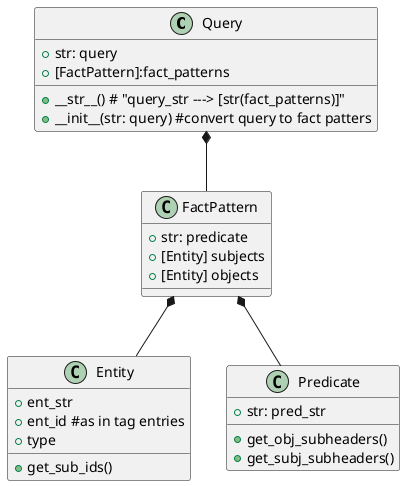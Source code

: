 @startuml
class Query {
+ str: query
+ [FactPattern]:fact_patterns
+ __str__() # "query_str ---> [str(fact_patterns)]"
+__init__(str: query) #convert query to fact patters
}

class FactPattern {
+ str: predicate
+ [Entity] subjects
+ [Entity] objects

}

class Entity {
+ ent_str
+ ent_id #as in tag entries
+ type
+ get_sub_ids()
}

class Predicate {
+ str: pred_str
+ get_obj_subheaders()
+ get_subj_subheaders()
}

Query *-- FactPattern
FactPattern *-- Entity
FactPattern *-- Predicate
@enduml
